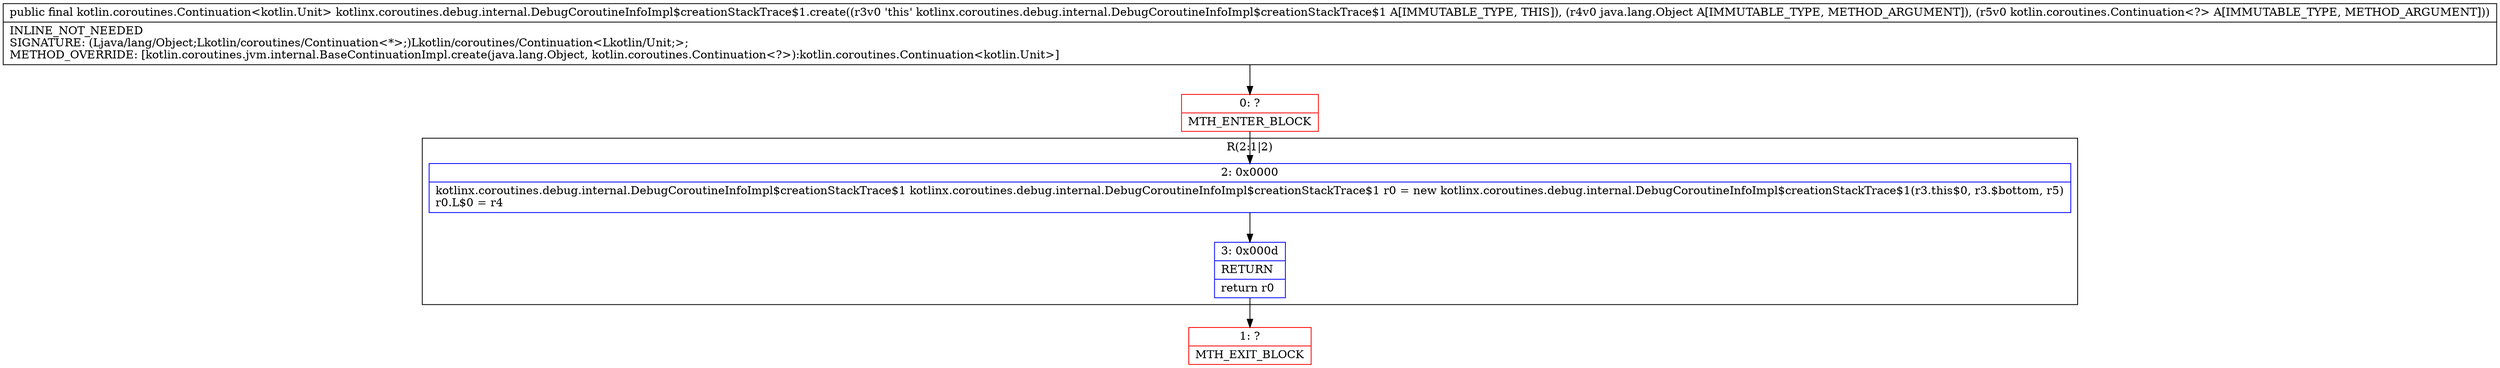 digraph "CFG forkotlinx.coroutines.debug.internal.DebugCoroutineInfoImpl$creationStackTrace$1.create(Ljava\/lang\/Object;Lkotlin\/coroutines\/Continuation;)Lkotlin\/coroutines\/Continuation;" {
subgraph cluster_Region_546316679 {
label = "R(2:1|2)";
node [shape=record,color=blue];
Node_2 [shape=record,label="{2\:\ 0x0000|kotlinx.coroutines.debug.internal.DebugCoroutineInfoImpl$creationStackTrace$1 kotlinx.coroutines.debug.internal.DebugCoroutineInfoImpl$creationStackTrace$1 r0 = new kotlinx.coroutines.debug.internal.DebugCoroutineInfoImpl$creationStackTrace$1(r3.this$0, r3.$bottom, r5)\lr0.L$0 = r4\l}"];
Node_3 [shape=record,label="{3\:\ 0x000d|RETURN\l|return r0\l}"];
}
Node_0 [shape=record,color=red,label="{0\:\ ?|MTH_ENTER_BLOCK\l}"];
Node_1 [shape=record,color=red,label="{1\:\ ?|MTH_EXIT_BLOCK\l}"];
MethodNode[shape=record,label="{public final kotlin.coroutines.Continuation\<kotlin.Unit\> kotlinx.coroutines.debug.internal.DebugCoroutineInfoImpl$creationStackTrace$1.create((r3v0 'this' kotlinx.coroutines.debug.internal.DebugCoroutineInfoImpl$creationStackTrace$1 A[IMMUTABLE_TYPE, THIS]), (r4v0 java.lang.Object A[IMMUTABLE_TYPE, METHOD_ARGUMENT]), (r5v0 kotlin.coroutines.Continuation\<?\> A[IMMUTABLE_TYPE, METHOD_ARGUMENT]))  | INLINE_NOT_NEEDED\lSIGNATURE: (Ljava\/lang\/Object;Lkotlin\/coroutines\/Continuation\<*\>;)Lkotlin\/coroutines\/Continuation\<Lkotlin\/Unit;\>;\lMETHOD_OVERRIDE: [kotlin.coroutines.jvm.internal.BaseContinuationImpl.create(java.lang.Object, kotlin.coroutines.Continuation\<?\>):kotlin.coroutines.Continuation\<kotlin.Unit\>]\l}"];
MethodNode -> Node_0;Node_2 -> Node_3;
Node_3 -> Node_1;
Node_0 -> Node_2;
}

